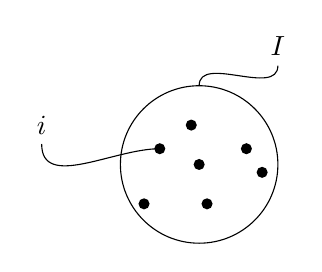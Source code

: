     \begin{tikzpicture}
    \draw (0,0) circle (1cm);
    \coordinate (1) at (0,0);
    \coordinate (2) at (0.1,-0.5);
    \coordinate (3) at (-0.5,0.2);
    \coordinate (4) at (-0.7,-0.5);
    \coordinate (5) at (0.6,0.2);
    \coordinate (6) at (0.8,-0.1);
    \coordinate (7) at (-0.1,0.5);
    \node (8) at (-2,0.5){$i$};
    \coordinate (9) at (0,1);
    \node (10) at (1,1.5){$I$};
    \foreach \x in {(1), (2), (3), (4), (5), (6), (7)}{
        \fill \x circle[radius=2pt];
    }
    \draw (3) to[out=180,in=-90] (8);
    \draw (9) to[out=90,in=-90] (10);
    \end{tikzpicture}